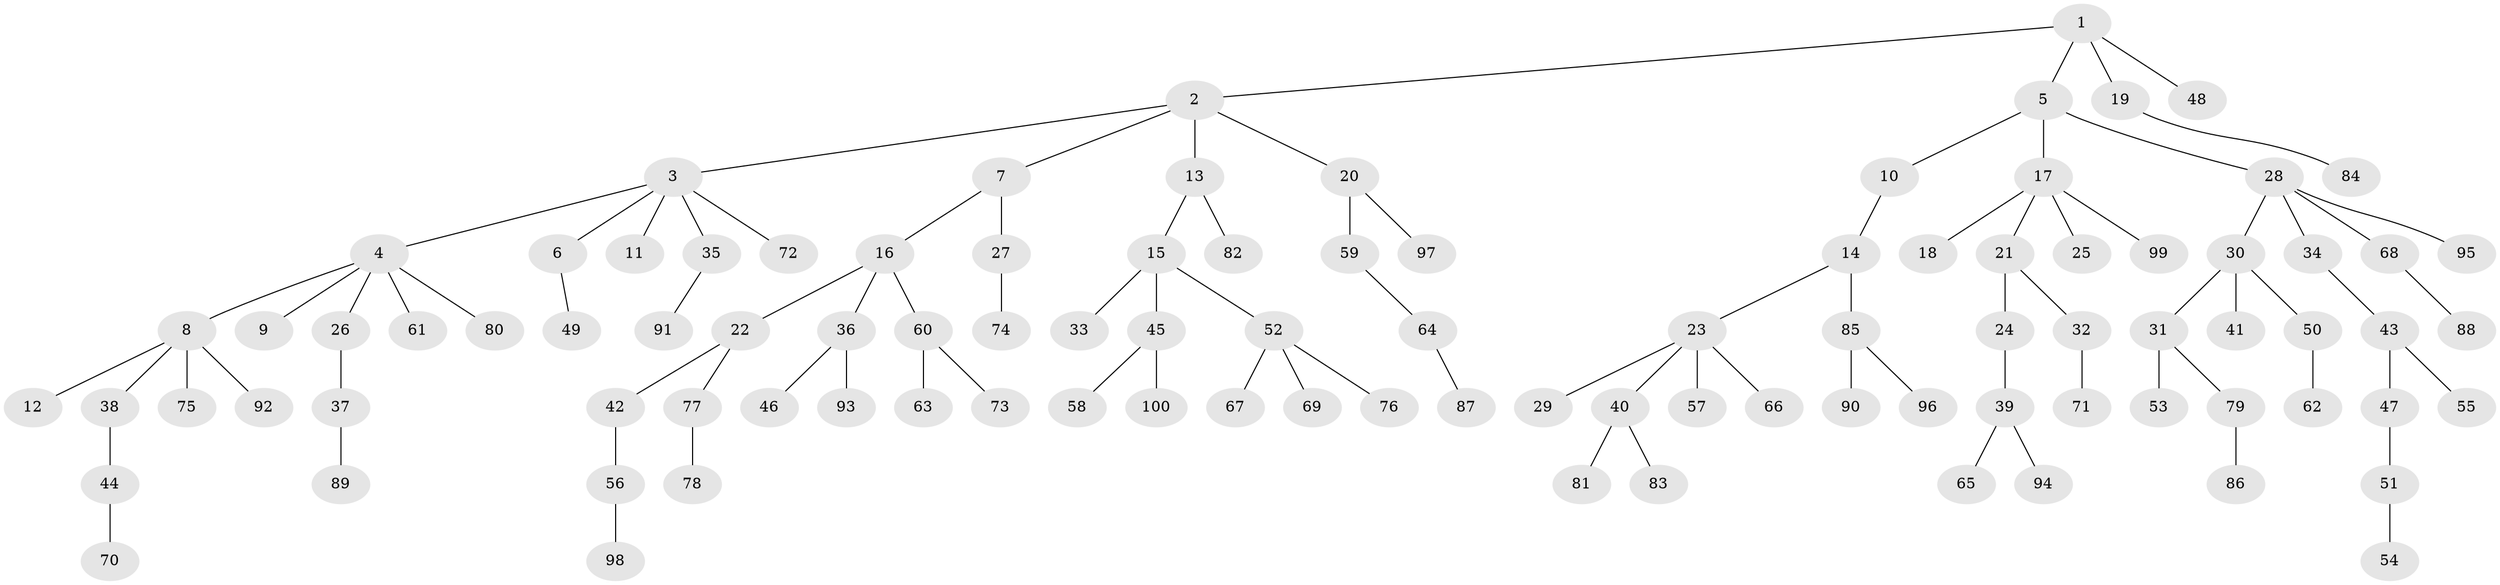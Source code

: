 // Generated by graph-tools (version 1.1) at 2025/38/02/21/25 10:38:55]
// undirected, 100 vertices, 99 edges
graph export_dot {
graph [start="1"]
  node [color=gray90,style=filled];
  1;
  2;
  3;
  4;
  5;
  6;
  7;
  8;
  9;
  10;
  11;
  12;
  13;
  14;
  15;
  16;
  17;
  18;
  19;
  20;
  21;
  22;
  23;
  24;
  25;
  26;
  27;
  28;
  29;
  30;
  31;
  32;
  33;
  34;
  35;
  36;
  37;
  38;
  39;
  40;
  41;
  42;
  43;
  44;
  45;
  46;
  47;
  48;
  49;
  50;
  51;
  52;
  53;
  54;
  55;
  56;
  57;
  58;
  59;
  60;
  61;
  62;
  63;
  64;
  65;
  66;
  67;
  68;
  69;
  70;
  71;
  72;
  73;
  74;
  75;
  76;
  77;
  78;
  79;
  80;
  81;
  82;
  83;
  84;
  85;
  86;
  87;
  88;
  89;
  90;
  91;
  92;
  93;
  94;
  95;
  96;
  97;
  98;
  99;
  100;
  1 -- 2;
  1 -- 5;
  1 -- 19;
  1 -- 48;
  2 -- 3;
  2 -- 7;
  2 -- 13;
  2 -- 20;
  3 -- 4;
  3 -- 6;
  3 -- 11;
  3 -- 35;
  3 -- 72;
  4 -- 8;
  4 -- 9;
  4 -- 26;
  4 -- 61;
  4 -- 80;
  5 -- 10;
  5 -- 17;
  5 -- 28;
  6 -- 49;
  7 -- 16;
  7 -- 27;
  8 -- 12;
  8 -- 38;
  8 -- 75;
  8 -- 92;
  10 -- 14;
  13 -- 15;
  13 -- 82;
  14 -- 23;
  14 -- 85;
  15 -- 33;
  15 -- 45;
  15 -- 52;
  16 -- 22;
  16 -- 36;
  16 -- 60;
  17 -- 18;
  17 -- 21;
  17 -- 25;
  17 -- 99;
  19 -- 84;
  20 -- 59;
  20 -- 97;
  21 -- 24;
  21 -- 32;
  22 -- 42;
  22 -- 77;
  23 -- 29;
  23 -- 40;
  23 -- 57;
  23 -- 66;
  24 -- 39;
  26 -- 37;
  27 -- 74;
  28 -- 30;
  28 -- 34;
  28 -- 68;
  28 -- 95;
  30 -- 31;
  30 -- 41;
  30 -- 50;
  31 -- 53;
  31 -- 79;
  32 -- 71;
  34 -- 43;
  35 -- 91;
  36 -- 46;
  36 -- 93;
  37 -- 89;
  38 -- 44;
  39 -- 65;
  39 -- 94;
  40 -- 81;
  40 -- 83;
  42 -- 56;
  43 -- 47;
  43 -- 55;
  44 -- 70;
  45 -- 58;
  45 -- 100;
  47 -- 51;
  50 -- 62;
  51 -- 54;
  52 -- 67;
  52 -- 69;
  52 -- 76;
  56 -- 98;
  59 -- 64;
  60 -- 63;
  60 -- 73;
  64 -- 87;
  68 -- 88;
  77 -- 78;
  79 -- 86;
  85 -- 90;
  85 -- 96;
}

